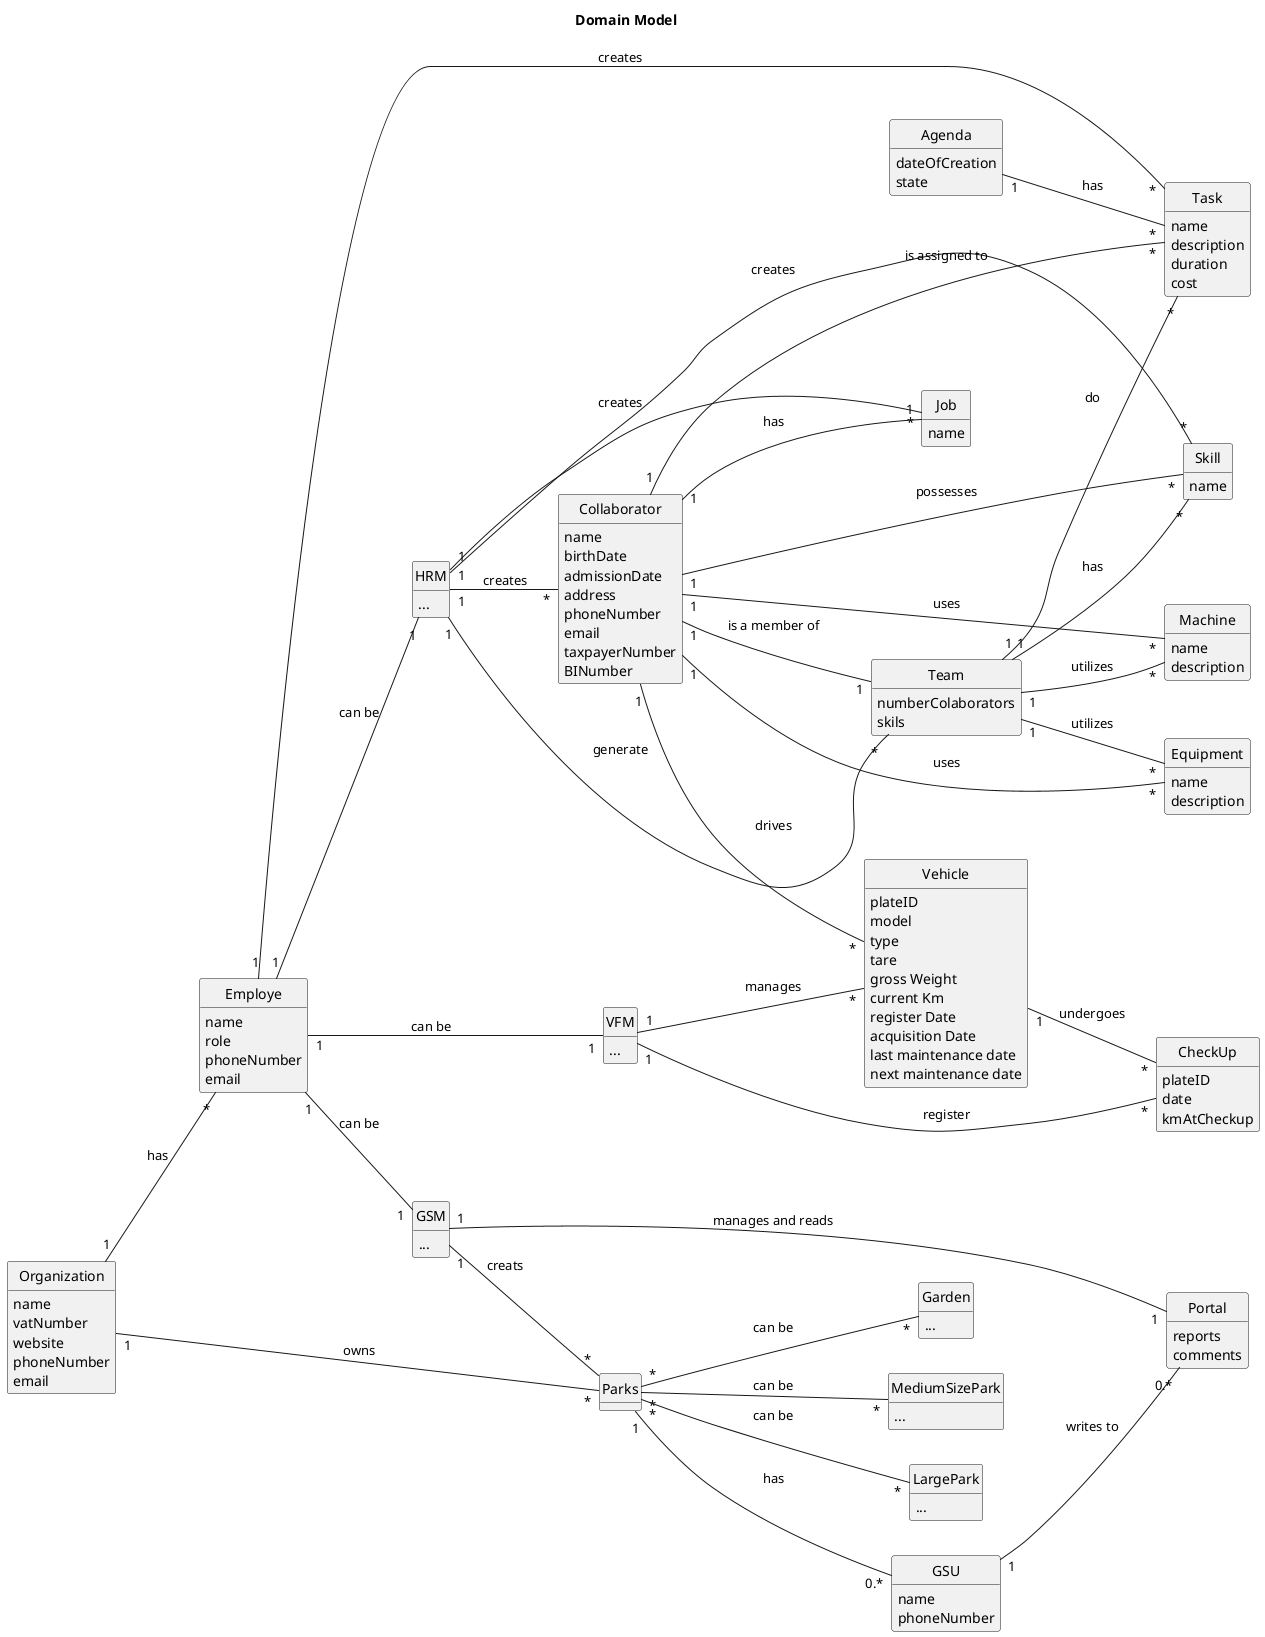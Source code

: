 @startuml
skinparam monochrome true
skinparam packageStyle rectangle
skinparam shadowing false
skinparam classAttributeIconSize 0
hide circle
hide methods

title Domain Model

left to right direction

class Organization {
    name
    vatNumber
    website
    phoneNumber
    email
}

class Employe {
    name
    role
    phoneNumber
    email
}

class HRM {
    ...
}

class VFM {
    ...
}

class GSM {
    ...
}

class GSU {
     name
     phoneNumber
}

class Collaborator {
    name
    birthDate
    admissionDate
    address
    phoneNumber
    email
    taxpayerNumber
    BINumber
}

class Garden {
    ...
}

class MediumSizePark {
    ...
}

class LargePark {
    ...
}

class Parks {
}

class Task {
    name
    description
    duration
    cost
}

class Agenda {
    dateOfCreation
    state
}

class Vehicle {
    plateID
    model
    type
    tare
        gross Weight
        current Km
         register Date
         acquisition Date
         maintenance/Checkup Frequency (in Kms)
         last maintenance date
         next maintenance date
}

class Machine {
    name
    description
}

class Equipment {
    name
    description
}

class Portal {
    reports
    comments
}

class CheckUp {
    plateID
    date
    kmAtCheckup
}

class Job {
    name
}

class Team {
    numberColaborators
    skils
}

class Skill {
    name
}




Organization "1" -- "*" Employe : has
Organization "1" -- "*" Parks : owns

Employe "1" -- "*" Task : creates
Employe "1" -- "1" GSM : can be
Employe "1" -- "1" HRM : can be
Employe "1" -- "1" VFM : can be

HRM "1" -- "*" Collaborator : creates
HRM "1" -- "*" Team : generate
HRM "1" -- "*" Job : creates
HRM "1" -- "*" Skill : creates

Collaborator "1" -- "1" Job : has
Collaborator "1" -- "1" Team : is a member of
Collaborator "1" -- "*" Skill : possesses
Collaborator "1" -- "*" Task : is assigned to
Collaborator "1" -- "*" Vehicle : drives
Collaborator "1" -- "*" Machine : uses
Collaborator "1" -- "*" Equipment : uses

Team "1" -- "*" Skill : has
Team "1" -- "*" Task : do
Team "1" -- "*" Machine : utilizes
Team "1" -- "*" Equipment : utilizes


Agenda "1" -- "*" Task : has

GSU "1" -- "0.*" Portal : writes to

Parks "*" -- "*" Garden : can be
Parks "*" -- "*" MediumSizePark : can be
Parks "*" -- "*" LargePark : can be
Parks "1" -- "0.*" GSU : has

VFM "1" -- "*" CheckUp: register
VFM "1" -- "*" Vehicle: manages

GSM "1" -- "1" Portal: manages and reads
GSM "1" -- "*" Parks: creats

Vehicle "1" -- "*" CheckUp : undergoes

@enduml

